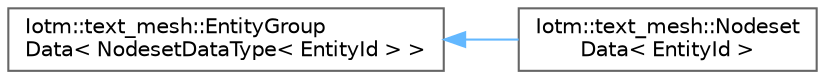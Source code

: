 digraph "Graphical Class Hierarchy"
{
 // INTERACTIVE_SVG=YES
 // LATEX_PDF_SIZE
  bgcolor="transparent";
  edge [fontname=Helvetica,fontsize=10,labelfontname=Helvetica,labelfontsize=10];
  node [fontname=Helvetica,fontsize=10,shape=box,height=0.2,width=0.4];
  rankdir="LR";
  Node0 [id="Node000000",label="Iotm::text_mesh::EntityGroup\lData\< NodesetDataType\< EntityId \> \>",height=0.2,width=0.4,color="grey40", fillcolor="white", style="filled",URL="$structIotm_1_1text__mesh_1_1EntityGroupData.html",tooltip=" "];
  Node0 -> Node1 [id="edge291_Node000000_Node000001",dir="back",color="steelblue1",style="solid",tooltip=" "];
  Node1 [id="Node000001",label="Iotm::text_mesh::Nodeset\lData\< EntityId \>",height=0.2,width=0.4,color="grey40", fillcolor="white", style="filled",URL="$structIotm_1_1text__mesh_1_1NodesetData.html",tooltip=" "];
}
